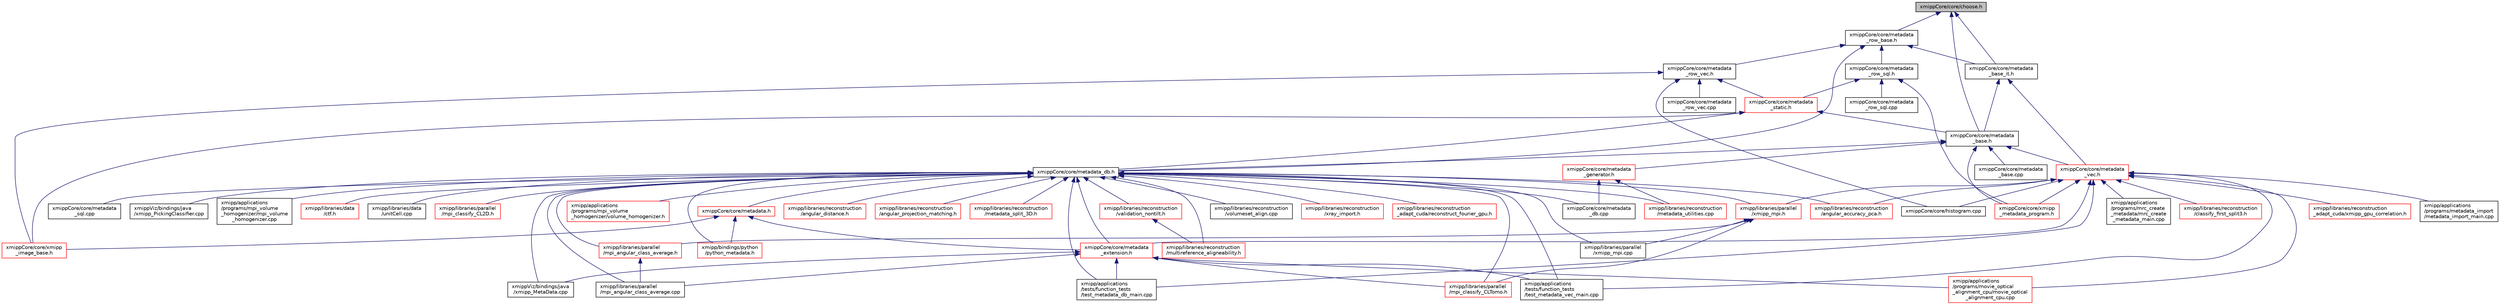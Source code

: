 digraph "xmippCore/core/choose.h"
{
  edge [fontname="Helvetica",fontsize="10",labelfontname="Helvetica",labelfontsize="10"];
  node [fontname="Helvetica",fontsize="10",shape=record];
  Node1 [label="xmippCore/core/choose.h",height=0.2,width=0.4,color="black", fillcolor="grey75", style="filled", fontcolor="black"];
  Node1 -> Node2 [dir="back",color="midnightblue",fontsize="10",style="solid",fontname="Helvetica"];
  Node2 [label="xmippCore/core/metadata\l_row_base.h",height=0.2,width=0.4,color="black", fillcolor="white", style="filled",URL="$metadata__row__base_8h.html"];
  Node2 -> Node3 [dir="back",color="midnightblue",fontsize="10",style="solid",fontname="Helvetica"];
  Node3 [label="xmippCore/core/metadata\l_row_vec.h",height=0.2,width=0.4,color="black", fillcolor="white", style="filled",URL="$metadata__row__vec_8h.html"];
  Node3 -> Node4 [dir="back",color="midnightblue",fontsize="10",style="solid",fontname="Helvetica"];
  Node4 [label="xmippCore/core/xmipp\l_image_base.h",height=0.2,width=0.4,color="red", fillcolor="white", style="filled",URL="$xmipp__image__base_8h.html"];
  Node3 -> Node614 [dir="back",color="midnightblue",fontsize="10",style="solid",fontname="Helvetica"];
  Node614 [label="xmippCore/core/metadata\l_static.h",height=0.2,width=0.4,color="red", fillcolor="white", style="filled",URL="$metadata__static_8h.html"];
  Node614 -> Node4 [dir="back",color="midnightblue",fontsize="10",style="solid",fontname="Helvetica"];
  Node614 -> Node615 [dir="back",color="midnightblue",fontsize="10",style="solid",fontname="Helvetica"];
  Node615 [label="xmippCore/core/metadata\l_base.h",height=0.2,width=0.4,color="black", fillcolor="white", style="filled",URL="$metadata__base_8h.html"];
  Node615 -> Node616 [dir="back",color="midnightblue",fontsize="10",style="solid",fontname="Helvetica"];
  Node616 [label="xmippCore/core/metadata_db.h",height=0.2,width=0.4,color="black", fillcolor="white", style="filled",URL="$metadata__db_8h.html"];
  Node616 -> Node246 [dir="back",color="midnightblue",fontsize="10",style="solid",fontname="Helvetica"];
  Node246 [label="xmipp/applications\l/programs/mpi_volume\l_homogenizer/volume_homogenizer.h",height=0.2,width=0.4,color="red", fillcolor="white", style="filled",URL="$volume__homogenizer_8h.html"];
  Node616 -> Node248 [dir="back",color="midnightblue",fontsize="10",style="solid",fontname="Helvetica"];
  Node248 [label="xmipp/applications\l/programs/mpi_volume\l_homogenizer/mpi_volume\l_homogenizer.cpp",height=0.2,width=0.4,color="black", fillcolor="white", style="filled",URL="$mpi__volume__homogenizer_8cpp.html"];
  Node616 -> Node549 [dir="back",color="midnightblue",fontsize="10",style="solid",fontname="Helvetica"];
  Node549 [label="xmipp/applications\l/tests/function_tests\l/test_metadata_db_main.cpp",height=0.2,width=0.4,color="black", fillcolor="white", style="filled",URL="$test__metadata__db__main_8cpp.html"];
  Node616 -> Node550 [dir="back",color="midnightblue",fontsize="10",style="solid",fontname="Helvetica"];
  Node550 [label="xmipp/applications\l/tests/function_tests\l/test_metadata_vec_main.cpp",height=0.2,width=0.4,color="black", fillcolor="white", style="filled",URL="$test__metadata__vec__main_8cpp.html"];
  Node616 -> Node617 [dir="back",color="midnightblue",fontsize="10",style="solid",fontname="Helvetica"];
  Node617 [label="xmipp/bindings/python\l/python_metadata.h",height=0.2,width=0.4,color="red", fillcolor="white", style="filled",URL="$python__metadata_8h.html"];
  Node616 -> Node621 [dir="back",color="midnightblue",fontsize="10",style="solid",fontname="Helvetica"];
  Node621 [label="xmipp/libraries/data\l/ctf.h",height=0.2,width=0.4,color="red", fillcolor="white", style="filled",URL="$ctf_8h.html"];
  Node616 -> Node411 [dir="back",color="midnightblue",fontsize="10",style="solid",fontname="Helvetica"];
  Node411 [label="xmipp/libraries/data\l/unitCell.cpp",height=0.2,width=0.4,color="black", fillcolor="white", style="filled",URL="$unitCell_8cpp.html"];
  Node616 -> Node425 [dir="back",color="midnightblue",fontsize="10",style="solid",fontname="Helvetica"];
  Node425 [label="xmipp/libraries/parallel\l/mpi_angular_class_average.h",height=0.2,width=0.4,color="red", fillcolor="white", style="filled",URL="$mpi__angular__class__average_8h.html"];
  Node425 -> Node427 [dir="back",color="midnightblue",fontsize="10",style="solid",fontname="Helvetica"];
  Node427 [label="xmipp/libraries/parallel\l/mpi_angular_class_average.cpp",height=0.2,width=0.4,color="black", fillcolor="white", style="filled",URL="$mpi__angular__class__average_8cpp.html"];
  Node616 -> Node427 [dir="back",color="midnightblue",fontsize="10",style="solid",fontname="Helvetica"];
  Node616 -> Node625 [dir="back",color="midnightblue",fontsize="10",style="solid",fontname="Helvetica"];
  Node625 [label="xmipp/libraries/parallel\l/mpi_classify_CL2D.h",height=0.2,width=0.4,color="red", fillcolor="white", style="filled",URL="$mpi__classify__CL2D_8h.html"];
  Node616 -> Node627 [dir="back",color="midnightblue",fontsize="10",style="solid",fontname="Helvetica"];
  Node627 [label="xmipp/libraries/parallel\l/xmipp_mpi.h",height=0.2,width=0.4,color="red", fillcolor="white", style="filled",URL="$xmipp__mpi_8h.html"];
  Node627 -> Node425 [dir="back",color="midnightblue",fontsize="10",style="solid",fontname="Helvetica"];
  Node627 -> Node85 [dir="back",color="midnightblue",fontsize="10",style="solid",fontname="Helvetica"];
  Node85 [label="xmipp/libraries/parallel\l/mpi_classify_CLTomo.h",height=0.2,width=0.4,color="red", fillcolor="white", style="filled",URL="$mpi__classify__CLTomo_8h.html"];
  Node627 -> Node650 [dir="back",color="midnightblue",fontsize="10",style="solid",fontname="Helvetica"];
  Node650 [label="xmipp/libraries/parallel\l/xmipp_mpi.cpp",height=0.2,width=0.4,color="black", fillcolor="white", style="filled",URL="$xmipp__mpi_8cpp.html"];
  Node616 -> Node85 [dir="back",color="midnightblue",fontsize="10",style="solid",fontname="Helvetica"];
  Node616 -> Node650 [dir="back",color="midnightblue",fontsize="10",style="solid",fontname="Helvetica"];
  Node616 -> Node434 [dir="back",color="midnightblue",fontsize="10",style="solid",fontname="Helvetica"];
  Node434 [label="xmipp/libraries/reconstruction\l/angular_accuracy_pca.h",height=0.2,width=0.4,color="red", fillcolor="white", style="filled",URL="$angular__accuracy__pca_8h.html"];
  Node616 -> Node651 [dir="back",color="midnightblue",fontsize="10",style="solid",fontname="Helvetica"];
  Node651 [label="xmipp/libraries/reconstruction\l/angular_distance.h",height=0.2,width=0.4,color="red", fillcolor="white", style="filled",URL="$angular__distance_8h.html"];
  Node616 -> Node656 [dir="back",color="midnightblue",fontsize="10",style="solid",fontname="Helvetica"];
  Node656 [label="xmipp/libraries/reconstruction\l/angular_projection_matching.h",height=0.2,width=0.4,color="red", fillcolor="white", style="filled",URL="$angular__projection__matching_8h.html"];
  Node616 -> Node658 [dir="back",color="midnightblue",fontsize="10",style="solid",fontname="Helvetica"];
  Node658 [label="xmipp/libraries/reconstruction\l/metadata_split_3D.h",height=0.2,width=0.4,color="red", fillcolor="white", style="filled",URL="$metadata__split__3D_8h.html"];
  Node616 -> Node660 [dir="back",color="midnightblue",fontsize="10",style="solid",fontname="Helvetica"];
  Node660 [label="xmipp/libraries/reconstruction\l/metadata_utilities.cpp",height=0.2,width=0.4,color="red", fillcolor="white", style="filled",URL="$metadata__utilities_8cpp.html"];
  Node616 -> Node662 [dir="back",color="midnightblue",fontsize="10",style="solid",fontname="Helvetica"];
  Node662 [label="xmipp/libraries/reconstruction\l/validation_nontilt.h",height=0.2,width=0.4,color="red", fillcolor="white", style="filled",URL="$validation__nontilt_8h.html"];
  Node662 -> Node158 [dir="back",color="midnightblue",fontsize="10",style="solid",fontname="Helvetica"];
  Node158 [label="xmipp/libraries/reconstruction\l/multireference_aligneability.h",height=0.2,width=0.4,color="red", fillcolor="white", style="filled",URL="$multireference__aligneability_8h.html"];
  Node616 -> Node158 [dir="back",color="midnightblue",fontsize="10",style="solid",fontname="Helvetica"];
  Node616 -> Node665 [dir="back",color="midnightblue",fontsize="10",style="solid",fontname="Helvetica"];
  Node665 [label="xmipp/libraries/reconstruction\l/volumeset_align.cpp",height=0.2,width=0.4,color="black", fillcolor="white", style="filled",URL="$volumeset__align_8cpp.html"];
  Node616 -> Node542 [dir="back",color="midnightblue",fontsize="10",style="solid",fontname="Helvetica"];
  Node542 [label="xmipp/libraries/reconstruction\l/xray_import.h",height=0.2,width=0.4,color="red", fillcolor="white", style="filled",URL="$xray__import_8h.html"];
  Node616 -> Node229 [dir="back",color="midnightblue",fontsize="10",style="solid",fontname="Helvetica"];
  Node229 [label="xmipp/libraries/reconstruction\l_adapt_cuda/reconstruct_fourier_gpu.h",height=0.2,width=0.4,color="red", fillcolor="white", style="filled",URL="$reconstruct__fourier__gpu_8h.html"];
  Node616 -> Node666 [dir="back",color="midnightblue",fontsize="10",style="solid",fontname="Helvetica"];
  Node666 [label="xmippCore/core/metadata.h",height=0.2,width=0.4,color="red", fillcolor="white", style="filled",URL="$metadata_8h.html"];
  Node666 -> Node617 [dir="back",color="midnightblue",fontsize="10",style="solid",fontname="Helvetica"];
  Node666 -> Node4 [dir="back",color="midnightblue",fontsize="10",style="solid",fontname="Helvetica"];
  Node666 -> Node548 [dir="back",color="midnightblue",fontsize="10",style="solid",fontname="Helvetica"];
  Node548 [label="xmippCore/core/metadata\l_extension.h",height=0.2,width=0.4,color="red", fillcolor="white", style="filled",URL="$metadata__extension_8h.html"];
  Node548 -> Node10 [dir="back",color="midnightblue",fontsize="10",style="solid",fontname="Helvetica"];
  Node10 [label="xmipp/applications\l/programs/movie_optical\l_alignment_cpu/movie_optical\l_alignment_cpu.cpp",height=0.2,width=0.4,color="red", fillcolor="white", style="filled",URL="$movie__optical__alignment__cpu_8cpp.html"];
  Node548 -> Node549 [dir="back",color="midnightblue",fontsize="10",style="solid",fontname="Helvetica"];
  Node548 -> Node550 [dir="back",color="midnightblue",fontsize="10",style="solid",fontname="Helvetica"];
  Node548 -> Node427 [dir="back",color="midnightblue",fontsize="10",style="solid",fontname="Helvetica"];
  Node548 -> Node85 [dir="back",color="midnightblue",fontsize="10",style="solid",fontname="Helvetica"];
  Node548 -> Node569 [dir="back",color="midnightblue",fontsize="10",style="solid",fontname="Helvetica"];
  Node569 [label="xmippViz/bindings/java\l/xmipp_MetaData.cpp",height=0.2,width=0.4,color="black", fillcolor="white", style="filled",URL="$bindings_2java_2xmipp__MetaData_8cpp.html"];
  Node616 -> Node548 [dir="back",color="midnightblue",fontsize="10",style="solid",fontname="Helvetica"];
  Node616 -> Node576 [dir="back",color="midnightblue",fontsize="10",style="solid",fontname="Helvetica"];
  Node576 [label="xmippCore/core/metadata\l_db.cpp",height=0.2,width=0.4,color="black", fillcolor="white", style="filled",URL="$metadata__db_8cpp.html"];
  Node616 -> Node698 [dir="back",color="midnightblue",fontsize="10",style="solid",fontname="Helvetica"];
  Node698 [label="xmippCore/core/metadata\l_sql.cpp",height=0.2,width=0.4,color="black", fillcolor="white", style="filled",URL="$metadata__sql_8cpp.html"];
  Node616 -> Node569 [dir="back",color="midnightblue",fontsize="10",style="solid",fontname="Helvetica"];
  Node616 -> Node337 [dir="back",color="midnightblue",fontsize="10",style="solid",fontname="Helvetica"];
  Node337 [label="xmippViz/bindings/java\l/xmipp_PickingClassifier.cpp",height=0.2,width=0.4,color="black", fillcolor="white", style="filled",URL="$xmipp__PickingClassifier_8cpp.html"];
  Node615 -> Node699 [dir="back",color="midnightblue",fontsize="10",style="solid",fontname="Helvetica"];
  Node699 [label="xmippCore/core/metadata\l_vec.h",height=0.2,width=0.4,color="red", fillcolor="white", style="filled",URL="$metadata__vec_8h.html"];
  Node699 -> Node7 [dir="back",color="midnightblue",fontsize="10",style="solid",fontname="Helvetica"];
  Node7 [label="xmipp/libraries/reconstruction\l/classify_first_split3.h",height=0.2,width=0.4,color="red", fillcolor="white", style="filled",URL="$classify__first__split3_8h.html"];
  Node699 -> Node700 [dir="back",color="midnightblue",fontsize="10",style="solid",fontname="Helvetica"];
  Node700 [label="xmipp/libraries/reconstruction\l_adapt_cuda/xmipp_gpu_correlation.h",height=0.2,width=0.4,color="red", fillcolor="white", style="filled",URL="$xmipp__gpu__correlation_8h.html"];
  Node699 -> Node702 [dir="back",color="midnightblue",fontsize="10",style="solid",fontname="Helvetica"];
  Node702 [label="xmipp/applications\l/programs/metadata_import\l/metadata_import_main.cpp",height=0.2,width=0.4,color="black", fillcolor="white", style="filled",URL="$metadata__import__main_8cpp.html"];
  Node699 -> Node10 [dir="back",color="midnightblue",fontsize="10",style="solid",fontname="Helvetica"];
  Node699 -> Node13 [dir="back",color="midnightblue",fontsize="10",style="solid",fontname="Helvetica"];
  Node13 [label="xmipp/applications\l/programs/mrc_create\l_metadata/mrc_create\l_metadata_main.cpp",height=0.2,width=0.4,color="black", fillcolor="white", style="filled",URL="$mrc__create__metadata__main_8cpp.html"];
  Node699 -> Node549 [dir="back",color="midnightblue",fontsize="10",style="solid",fontname="Helvetica"];
  Node699 -> Node550 [dir="back",color="midnightblue",fontsize="10",style="solid",fontname="Helvetica"];
  Node699 -> Node627 [dir="back",color="midnightblue",fontsize="10",style="solid",fontname="Helvetica"];
  Node699 -> Node434 [dir="back",color="midnightblue",fontsize="10",style="solid",fontname="Helvetica"];
  Node699 -> Node548 [dir="back",color="midnightblue",fontsize="10",style="solid",fontname="Helvetica"];
  Node699 -> Node732 [dir="back",color="midnightblue",fontsize="10",style="solid",fontname="Helvetica"];
  Node732 [label="xmippCore/core/histogram.cpp",height=0.2,width=0.4,color="black", fillcolor="white", style="filled",URL="$histogram_8cpp.html"];
  Node699 -> Node733 [dir="back",color="midnightblue",fontsize="10",style="solid",fontname="Helvetica"];
  Node733 [label="xmippCore/core/xmipp\l_metadata_program.h",height=0.2,width=0.4,color="red", fillcolor="white", style="filled",URL="$xmipp__metadata__program_8h.html"];
  Node615 -> Node575 [dir="back",color="midnightblue",fontsize="10",style="solid",fontname="Helvetica"];
  Node575 [label="xmippCore/core/metadata\l_base.cpp",height=0.2,width=0.4,color="black", fillcolor="white", style="filled",URL="$metadata__base_8cpp.html"];
  Node615 -> Node747 [dir="back",color="midnightblue",fontsize="10",style="solid",fontname="Helvetica"];
  Node747 [label="xmippCore/core/metadata\l_generator.h",height=0.2,width=0.4,color="red", fillcolor="white", style="filled",URL="$metadata__generator_8h.html"];
  Node747 -> Node660 [dir="back",color="midnightblue",fontsize="10",style="solid",fontname="Helvetica"];
  Node747 -> Node576 [dir="back",color="midnightblue",fontsize="10",style="solid",fontname="Helvetica"];
  Node615 -> Node733 [dir="back",color="midnightblue",fontsize="10",style="solid",fontname="Helvetica"];
  Node614 -> Node616 [dir="back",color="midnightblue",fontsize="10",style="solid",fontname="Helvetica"];
  Node3 -> Node732 [dir="back",color="midnightblue",fontsize="10",style="solid",fontname="Helvetica"];
  Node3 -> Node759 [dir="back",color="midnightblue",fontsize="10",style="solid",fontname="Helvetica"];
  Node759 [label="xmippCore/core/metadata\l_row_vec.cpp",height=0.2,width=0.4,color="black", fillcolor="white", style="filled",URL="$metadata__row__vec_8cpp.html"];
  Node2 -> Node760 [dir="back",color="midnightblue",fontsize="10",style="solid",fontname="Helvetica"];
  Node760 [label="xmippCore/core/metadata\l_row_sql.h",height=0.2,width=0.4,color="black", fillcolor="white", style="filled",URL="$metadata__row__sql_8h.html"];
  Node760 -> Node614 [dir="back",color="midnightblue",fontsize="10",style="solid",fontname="Helvetica"];
  Node760 -> Node761 [dir="back",color="midnightblue",fontsize="10",style="solid",fontname="Helvetica"];
  Node761 [label="xmippCore/core/metadata\l_row_sql.cpp",height=0.2,width=0.4,color="black", fillcolor="white", style="filled",URL="$metadata__row__sql_8cpp.html"];
  Node760 -> Node733 [dir="back",color="midnightblue",fontsize="10",style="solid",fontname="Helvetica"];
  Node2 -> Node762 [dir="back",color="midnightblue",fontsize="10",style="solid",fontname="Helvetica"];
  Node762 [label="xmippCore/core/metadata\l_base_it.h",height=0.2,width=0.4,color="black", fillcolor="white", style="filled",URL="$metadata__base__it_8h.html"];
  Node762 -> Node615 [dir="back",color="midnightblue",fontsize="10",style="solid",fontname="Helvetica"];
  Node762 -> Node699 [dir="back",color="midnightblue",fontsize="10",style="solid",fontname="Helvetica"];
  Node2 -> Node616 [dir="back",color="midnightblue",fontsize="10",style="solid",fontname="Helvetica"];
  Node1 -> Node762 [dir="back",color="midnightblue",fontsize="10",style="solid",fontname="Helvetica"];
  Node1 -> Node615 [dir="back",color="midnightblue",fontsize="10",style="solid",fontname="Helvetica"];
}
